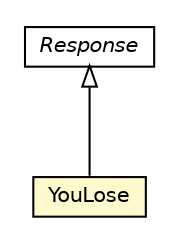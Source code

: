 #!/usr/local/bin/dot
#
# Class diagram 
# Generated by UMLGraph version 5.1 (http://www.umlgraph.org/)
#

digraph G {
	edge [fontname="Helvetica",fontsize=10,labelfontname="Helvetica",labelfontsize=10];
	node [fontname="Helvetica",fontsize=10,shape=plaintext];
	nodesep=0.25;
	ranksep=0.5;
	// edu.proz.checkers.infrastructure.Response
	c1214 [label=<<table title="edu.proz.checkers.infrastructure.Response" border="0" cellborder="1" cellspacing="0" cellpadding="2" port="p" href="./Response.html">
		<tr><td><table border="0" cellspacing="0" cellpadding="1">
<tr><td align="center" balign="center"><font face="Helvetica-Oblique"> Response </font></td></tr>
		</table></td></tr>
		</table>>, fontname="Helvetica", fontcolor="black", fontsize=10.0];
	// edu.proz.checkers.infrastructure.YouLose
	c1218 [label=<<table title="edu.proz.checkers.infrastructure.YouLose" border="0" cellborder="1" cellspacing="0" cellpadding="2" port="p" bgcolor="lemonChiffon" href="./YouLose.html">
		<tr><td><table border="0" cellspacing="0" cellpadding="1">
<tr><td align="center" balign="center"> YouLose </td></tr>
		</table></td></tr>
		</table>>, fontname="Helvetica", fontcolor="black", fontsize=10.0];
	//edu.proz.checkers.infrastructure.YouLose extends edu.proz.checkers.infrastructure.Response
	c1214:p -> c1218:p [dir=back,arrowtail=empty];
}

